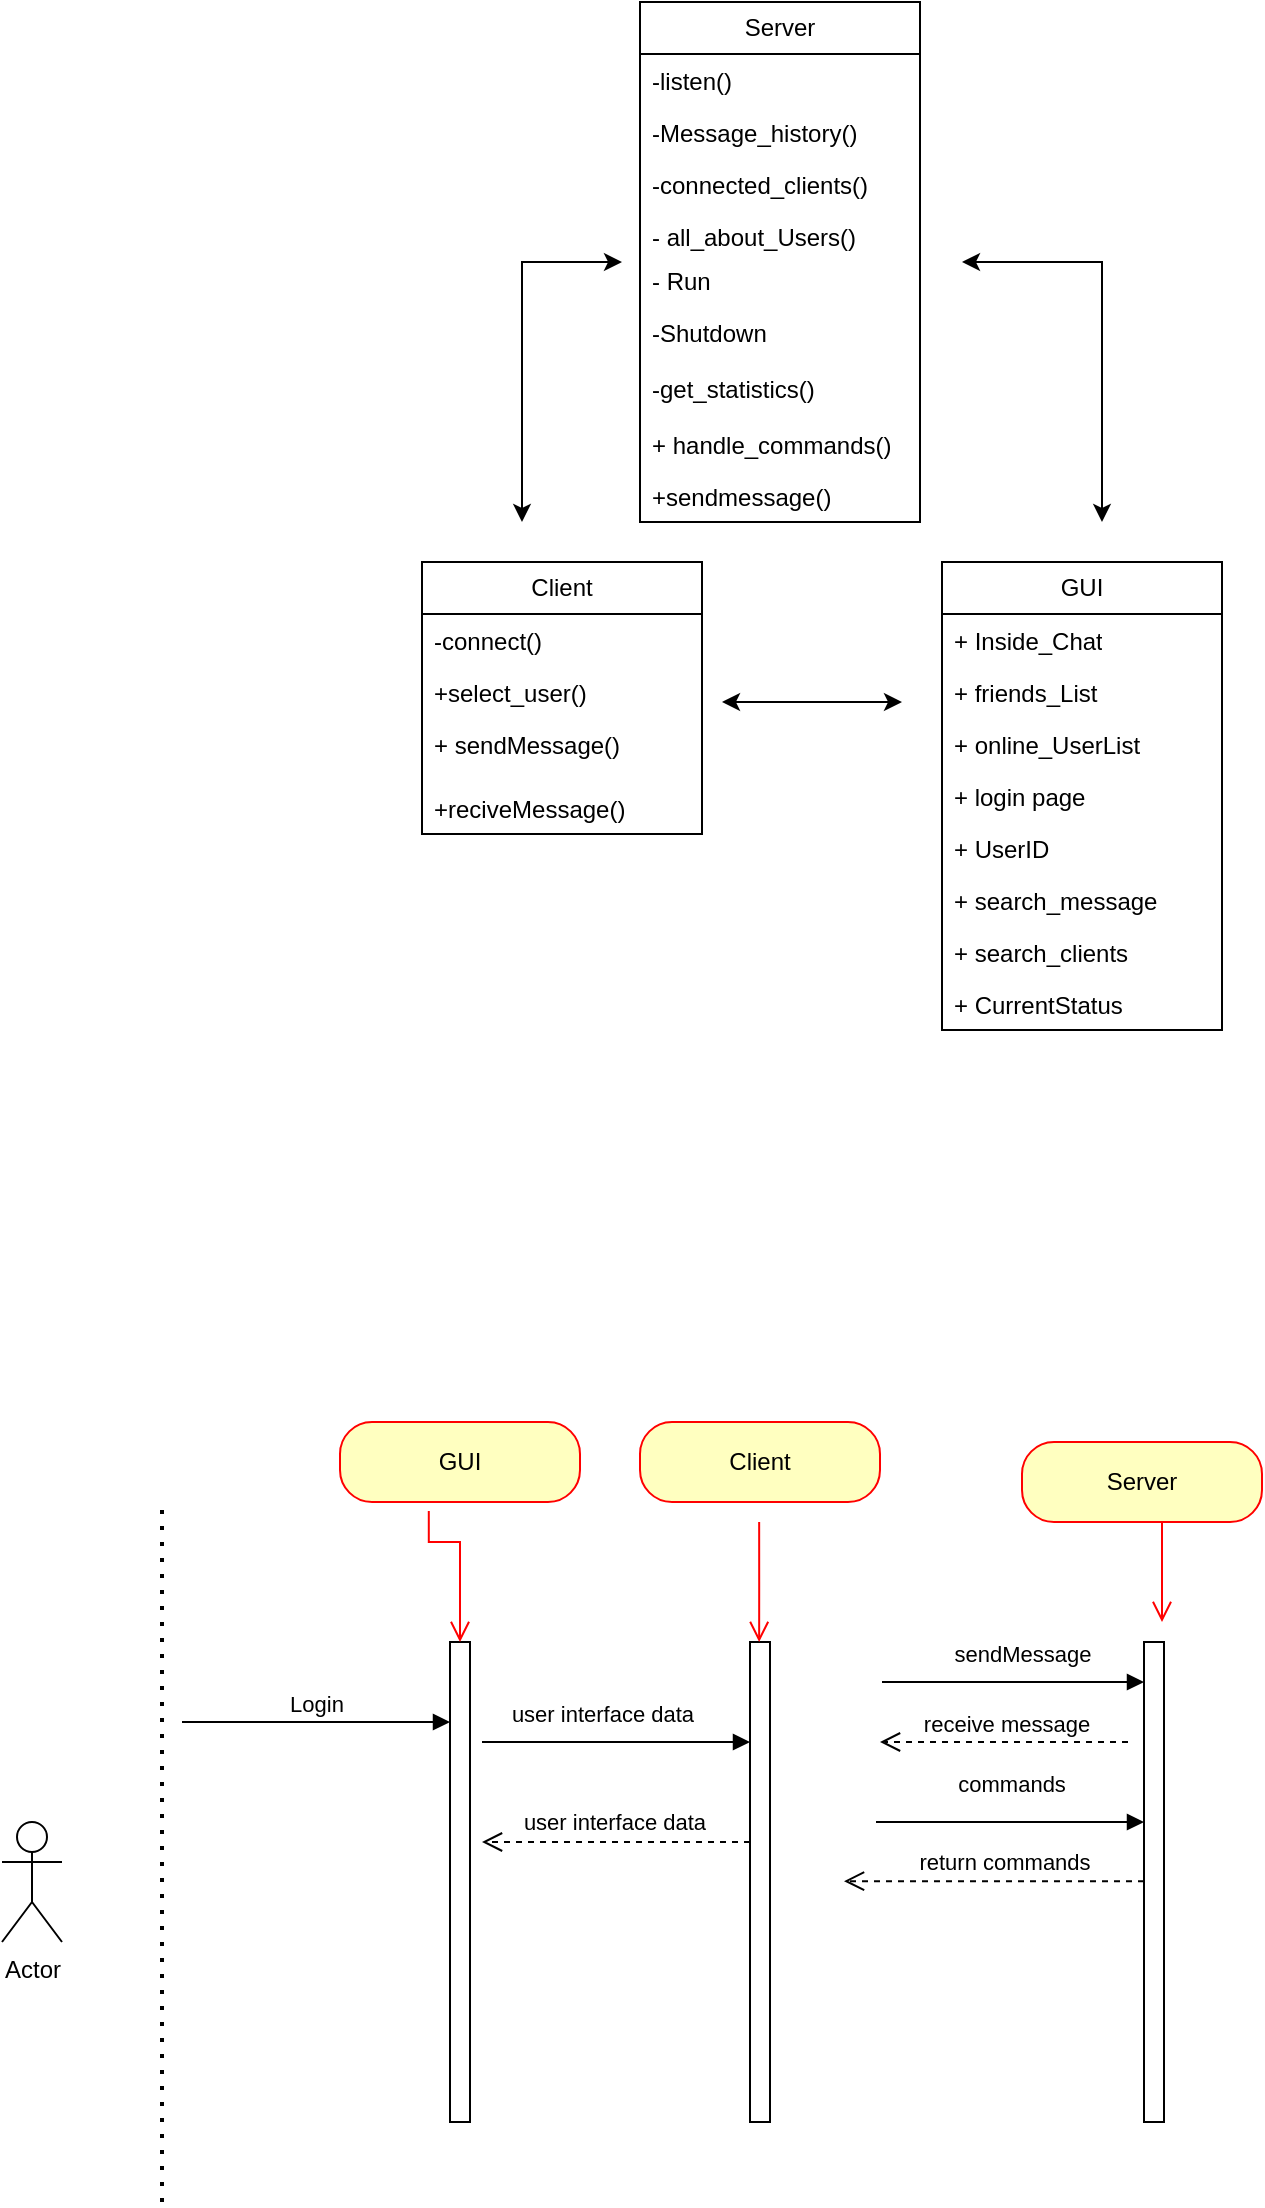 <mxfile version="24.2.5" type="device">
  <diagram name="Strona-1" id="t_JffaOxgsewduRbuf7k">
    <mxGraphModel dx="698" dy="453" grid="1" gridSize="10" guides="1" tooltips="1" connect="1" arrows="1" fold="1" page="1" pageScale="1" pageWidth="827" pageHeight="1169" math="0" shadow="0">
      <root>
        <mxCell id="0" />
        <mxCell id="1" parent="0" />
        <mxCell id="OYnm-r7L3xcN07lZun6c-1" value="Client" style="swimlane;fontStyle=0;childLayout=stackLayout;horizontal=1;startSize=26;fillColor=none;horizontalStack=0;resizeParent=1;resizeParentMax=0;resizeLast=0;collapsible=1;marginBottom=0;whiteSpace=wrap;html=1;" parent="1" vertex="1">
          <mxGeometry x="220" y="300" width="140" height="136" as="geometry">
            <mxRectangle x="130" y="240" width="70" height="30" as="alternateBounds" />
          </mxGeometry>
        </mxCell>
        <mxCell id="OYnm-r7L3xcN07lZun6c-24" value="-connect()" style="text;strokeColor=none;fillColor=none;align=left;verticalAlign=top;spacingLeft=4;spacingRight=4;overflow=hidden;rotatable=0;points=[[0,0.5],[1,0.5]];portConstraint=eastwest;whiteSpace=wrap;html=1;" parent="OYnm-r7L3xcN07lZun6c-1" vertex="1">
          <mxGeometry y="26" width="140" height="26" as="geometry" />
        </mxCell>
        <mxCell id="NZKqjHm0eoqa6bGb91FY-17" value="+select_user()" style="text;strokeColor=none;fillColor=none;align=left;verticalAlign=top;spacingLeft=4;spacingRight=4;overflow=hidden;rotatable=0;points=[[0,0.5],[1,0.5]];portConstraint=eastwest;whiteSpace=wrap;html=1;" parent="OYnm-r7L3xcN07lZun6c-1" vertex="1">
          <mxGeometry y="52" width="140" height="26" as="geometry" />
        </mxCell>
        <mxCell id="OYnm-r7L3xcN07lZun6c-2" value="+ sendMessage()" style="text;strokeColor=none;fillColor=none;align=left;verticalAlign=top;spacingLeft=4;spacingRight=4;overflow=hidden;rotatable=0;points=[[0,0.5],[1,0.5]];portConstraint=eastwest;whiteSpace=wrap;html=1;" parent="OYnm-r7L3xcN07lZun6c-1" vertex="1">
          <mxGeometry y="78" width="140" height="32" as="geometry" />
        </mxCell>
        <mxCell id="pIcFKOAzKjiOx67GeHiu-5" value="+reciveMessage()" style="text;strokeColor=none;fillColor=none;align=left;verticalAlign=top;spacingLeft=4;spacingRight=4;overflow=hidden;rotatable=0;points=[[0,0.5],[1,0.5]];portConstraint=eastwest;whiteSpace=wrap;html=1;" vertex="1" parent="OYnm-r7L3xcN07lZun6c-1">
          <mxGeometry y="110" width="140" height="26" as="geometry" />
        </mxCell>
        <mxCell id="OYnm-r7L3xcN07lZun6c-13" value="Server" style="swimlane;fontStyle=0;childLayout=stackLayout;horizontal=1;startSize=26;fillColor=none;horizontalStack=0;resizeParent=1;resizeParentMax=0;resizeLast=0;collapsible=1;marginBottom=0;whiteSpace=wrap;html=1;" parent="1" vertex="1">
          <mxGeometry x="329" y="20" width="140" height="260" as="geometry" />
        </mxCell>
        <mxCell id="OYnm-r7L3xcN07lZun6c-23" value="&lt;div&gt;-listen()&lt;/div&gt;" style="text;strokeColor=none;fillColor=none;align=left;verticalAlign=top;spacingLeft=4;spacingRight=4;overflow=hidden;rotatable=0;points=[[0,0.5],[1,0.5]];portConstraint=eastwest;whiteSpace=wrap;html=1;" parent="OYnm-r7L3xcN07lZun6c-13" vertex="1">
          <mxGeometry y="26" width="140" height="26" as="geometry" />
        </mxCell>
        <mxCell id="OYnm-r7L3xcN07lZun6c-81" value="-Message_history()" style="text;strokeColor=none;fillColor=none;align=left;verticalAlign=top;spacingLeft=4;spacingRight=4;overflow=hidden;rotatable=0;points=[[0,0.5],[1,0.5]];portConstraint=eastwest;whiteSpace=wrap;html=1;" parent="OYnm-r7L3xcN07lZun6c-13" vertex="1">
          <mxGeometry y="52" width="140" height="26" as="geometry" />
        </mxCell>
        <mxCell id="pIcFKOAzKjiOx67GeHiu-14" value="-connected_clients()" style="text;strokeColor=none;fillColor=none;align=left;verticalAlign=top;spacingLeft=4;spacingRight=4;overflow=hidden;rotatable=0;points=[[0,0.5],[1,0.5]];portConstraint=eastwest;whiteSpace=wrap;html=1;" vertex="1" parent="OYnm-r7L3xcN07lZun6c-13">
          <mxGeometry y="78" width="140" height="26" as="geometry" />
        </mxCell>
        <mxCell id="OYnm-r7L3xcN07lZun6c-16" value="- all_about_Users()" style="text;strokeColor=none;fillColor=none;align=left;verticalAlign=top;spacingLeft=4;spacingRight=4;overflow=hidden;rotatable=0;points=[[0,0.5],[1,0.5]];portConstraint=eastwest;whiteSpace=wrap;html=1;" parent="OYnm-r7L3xcN07lZun6c-13" vertex="1">
          <mxGeometry y="104" width="140" height="22" as="geometry" />
        </mxCell>
        <mxCell id="NZKqjHm0eoqa6bGb91FY-11" value="- Run" style="text;strokeColor=none;fillColor=none;align=left;verticalAlign=top;spacingLeft=4;spacingRight=4;overflow=hidden;rotatable=0;points=[[0,0.5],[1,0.5]];portConstraint=eastwest;whiteSpace=wrap;html=1;" parent="OYnm-r7L3xcN07lZun6c-13" vertex="1">
          <mxGeometry y="126" width="140" height="26" as="geometry" />
        </mxCell>
        <mxCell id="OYnm-r7L3xcN07lZun6c-18" value="-Shutdown" style="text;strokeColor=none;fillColor=none;align=left;verticalAlign=top;spacingLeft=4;spacingRight=4;overflow=hidden;rotatable=0;points=[[0,0.5],[1,0.5]];portConstraint=eastwest;whiteSpace=wrap;html=1;" parent="OYnm-r7L3xcN07lZun6c-13" vertex="1">
          <mxGeometry y="152" width="140" height="28" as="geometry" />
        </mxCell>
        <mxCell id="pIcFKOAzKjiOx67GeHiu-17" value="-get_statistics()" style="text;strokeColor=none;fillColor=none;align=left;verticalAlign=top;spacingLeft=4;spacingRight=4;overflow=hidden;rotatable=0;points=[[0,0.5],[1,0.5]];portConstraint=eastwest;whiteSpace=wrap;html=1;" vertex="1" parent="OYnm-r7L3xcN07lZun6c-13">
          <mxGeometry y="180" width="140" height="28" as="geometry" />
        </mxCell>
        <mxCell id="pIcFKOAzKjiOx67GeHiu-16" value="+ handle_commands()" style="text;strokeColor=none;fillColor=none;align=left;verticalAlign=top;spacingLeft=4;spacingRight=4;overflow=hidden;rotatable=0;points=[[0,0.5],[1,0.5]];portConstraint=eastwest;whiteSpace=wrap;html=1;" vertex="1" parent="OYnm-r7L3xcN07lZun6c-13">
          <mxGeometry y="208" width="140" height="26" as="geometry" />
        </mxCell>
        <mxCell id="pIcFKOAzKjiOx67GeHiu-9" value="+sendmessage()" style="text;strokeColor=none;fillColor=none;align=left;verticalAlign=top;spacingLeft=4;spacingRight=4;overflow=hidden;rotatable=0;points=[[0,0.5],[1,0.5]];portConstraint=eastwest;whiteSpace=wrap;html=1;" vertex="1" parent="OYnm-r7L3xcN07lZun6c-13">
          <mxGeometry y="234" width="140" height="26" as="geometry" />
        </mxCell>
        <mxCell id="OYnm-r7L3xcN07lZun6c-26" value="Actor" style="shape=umlActor;verticalLabelPosition=bottom;verticalAlign=top;html=1;" parent="1" vertex="1">
          <mxGeometry x="10" y="930" width="30" height="60" as="geometry" />
        </mxCell>
        <mxCell id="OYnm-r7L3xcN07lZun6c-27" value="" style="html=1;points=[[0,0,0,0,5],[0,1,0,0,-5],[1,0,0,0,5],[1,1,0,0,-5]];perimeter=orthogonalPerimeter;outlineConnect=0;targetShapes=umlLifeline;portConstraint=eastwest;newEdgeStyle={&quot;curved&quot;:0,&quot;rounded&quot;:0};direction=west;" parent="1" vertex="1">
          <mxGeometry x="384" y="840" width="10" height="240" as="geometry" />
        </mxCell>
        <mxCell id="OYnm-r7L3xcN07lZun6c-28" value="user interface data" style="html=1;verticalAlign=bottom;endArrow=block;curved=0;rounded=0;entryX=1;entryY=1;entryDx=0;entryDy=-5;entryPerimeter=0;" parent="1" edge="1">
          <mxGeometry x="-0.104" y="5" relative="1" as="geometry">
            <mxPoint x="250" y="890" as="sourcePoint" />
            <mxPoint x="384" y="890" as="targetPoint" />
            <Array as="points">
              <mxPoint x="310" y="890" />
              <mxPoint x="330" y="890" />
            </Array>
            <mxPoint as="offset" />
          </mxGeometry>
        </mxCell>
        <mxCell id="OYnm-r7L3xcN07lZun6c-55" value="Client" style="rounded=1;whiteSpace=wrap;html=1;arcSize=40;fontColor=#000000;fillColor=#ffffc0;strokeColor=#ff0000;" parent="1" vertex="1">
          <mxGeometry x="329" y="730" width="120" height="40" as="geometry" />
        </mxCell>
        <mxCell id="OYnm-r7L3xcN07lZun6c-56" value="" style="edgeStyle=orthogonalEdgeStyle;html=1;verticalAlign=bottom;endArrow=open;endSize=8;strokeColor=#ff0000;rounded=0;" parent="1" edge="1">
          <mxGeometry relative="1" as="geometry">
            <mxPoint x="388.58" y="840" as="targetPoint" />
            <mxPoint x="388.58" y="780" as="sourcePoint" />
            <Array as="points">
              <mxPoint x="388.58" y="810" />
              <mxPoint x="388.58" y="810" />
            </Array>
          </mxGeometry>
        </mxCell>
        <mxCell id="OYnm-r7L3xcN07lZun6c-60" value="Login" style="html=1;verticalAlign=bottom;endArrow=block;curved=0;rounded=0;entryX=1;entryY=1;entryDx=0;entryDy=-5;entryPerimeter=0;" parent="1" edge="1">
          <mxGeometry relative="1" as="geometry">
            <mxPoint x="100" y="880" as="sourcePoint" />
            <mxPoint x="234" y="880" as="targetPoint" />
          </mxGeometry>
        </mxCell>
        <mxCell id="OYnm-r7L3xcN07lZun6c-61" value="" style="html=1;points=[[0,0,0,0,5],[0,1,0,0,-5],[1,0,0,0,5],[1,1,0,0,-5]];perimeter=orthogonalPerimeter;outlineConnect=0;targetShapes=umlLifeline;portConstraint=eastwest;newEdgeStyle={&quot;curved&quot;:0,&quot;rounded&quot;:0};direction=west;" parent="1" vertex="1">
          <mxGeometry x="581" y="840" width="10" height="240" as="geometry" />
        </mxCell>
        <mxCell id="OYnm-r7L3xcN07lZun6c-62" value="sendMessage" style="html=1;verticalAlign=bottom;endArrow=block;curved=0;rounded=0;entryX=1;entryY=1;entryDx=0;entryDy=-5;entryPerimeter=0;" parent="1" edge="1">
          <mxGeometry x="0.06" y="5" relative="1" as="geometry">
            <mxPoint x="450" y="860" as="sourcePoint" />
            <mxPoint x="581" y="860" as="targetPoint" />
            <mxPoint as="offset" />
          </mxGeometry>
        </mxCell>
        <mxCell id="OYnm-r7L3xcN07lZun6c-64" value="Server" style="rounded=1;whiteSpace=wrap;html=1;arcSize=40;fontColor=#000000;fillColor=#ffffc0;strokeColor=#ff0000;" parent="1" vertex="1">
          <mxGeometry x="520" y="740" width="120" height="40" as="geometry" />
        </mxCell>
        <mxCell id="OYnm-r7L3xcN07lZun6c-65" value="" style="edgeStyle=orthogonalEdgeStyle;html=1;verticalAlign=bottom;endArrow=open;endSize=8;strokeColor=#ff0000;rounded=0;" parent="1" source="OYnm-r7L3xcN07lZun6c-64" edge="1">
          <mxGeometry relative="1" as="geometry">
            <mxPoint x="590" y="830" as="targetPoint" />
            <Array as="points">
              <mxPoint x="590" y="810" />
              <mxPoint x="590" y="810" />
            </Array>
          </mxGeometry>
        </mxCell>
        <mxCell id="OYnm-r7L3xcN07lZun6c-95" value="" style="endArrow=none;dashed=1;html=1;dashPattern=1 3;strokeWidth=2;rounded=0;" parent="1" edge="1">
          <mxGeometry width="50" height="50" relative="1" as="geometry">
            <mxPoint x="90" y="1120" as="sourcePoint" />
            <mxPoint x="90" y="770" as="targetPoint" />
          </mxGeometry>
        </mxCell>
        <mxCell id="OYnm-r7L3xcN07lZun6c-99" value="&amp;nbsp;commands" style="html=1;verticalAlign=bottom;endArrow=block;curved=0;rounded=0;entryX=1;entryY=1;entryDx=0;entryDy=-5;entryPerimeter=0;" parent="1" edge="1">
          <mxGeometry x="-0.017" y="10" relative="1" as="geometry">
            <mxPoint x="447" y="930" as="sourcePoint" />
            <mxPoint x="581" y="930" as="targetPoint" />
            <mxPoint as="offset" />
          </mxGeometry>
        </mxCell>
        <mxCell id="OYnm-r7L3xcN07lZun6c-102" value="receive message" style="html=1;verticalAlign=bottom;endArrow=open;dashed=1;endSize=8;curved=0;rounded=0;exitX=1;exitY=0;exitDx=0;exitDy=5;exitPerimeter=0;" parent="1" edge="1">
          <mxGeometry x="-0.016" relative="1" as="geometry">
            <mxPoint x="449" y="890" as="targetPoint" />
            <mxPoint x="573" y="890" as="sourcePoint" />
            <mxPoint as="offset" />
          </mxGeometry>
        </mxCell>
        <mxCell id="OYnm-r7L3xcN07lZun6c-106" value="" style="html=1;verticalAlign=bottom;endArrow=open;dashed=1;endSize=8;curved=0;rounded=0;" parent="1" edge="1">
          <mxGeometry relative="1" as="geometry">
            <mxPoint x="431" y="959.58" as="targetPoint" />
            <mxPoint x="581" y="959.58" as="sourcePoint" />
          </mxGeometry>
        </mxCell>
        <mxCell id="OYnm-r7L3xcN07lZun6c-107" value="return commands" style="edgeLabel;html=1;align=center;verticalAlign=middle;resizable=0;points=[];" parent="OYnm-r7L3xcN07lZun6c-106" vertex="1" connectable="0">
          <mxGeometry x="-0.21" y="-4" relative="1" as="geometry">
            <mxPoint x="-11" y="-6" as="offset" />
          </mxGeometry>
        </mxCell>
        <mxCell id="OYnm-r7L3xcN07lZun6c-108" value="" style="html=1;verticalAlign=bottom;endArrow=open;dashed=1;endSize=8;curved=0;rounded=0;exitX=1;exitY=0;exitDx=0;exitDy=5;exitPerimeter=0;" parent="1" edge="1">
          <mxGeometry relative="1" as="geometry">
            <mxPoint x="250" y="940" as="targetPoint" />
            <mxPoint x="384" y="940" as="sourcePoint" />
          </mxGeometry>
        </mxCell>
        <mxCell id="OYnm-r7L3xcN07lZun6c-109" value="user interface data" style="edgeLabel;html=1;align=center;verticalAlign=middle;resizable=0;points=[];" parent="OYnm-r7L3xcN07lZun6c-108" vertex="1" connectable="0">
          <mxGeometry x="-0.21" y="-4" relative="1" as="geometry">
            <mxPoint x="-15" y="-6" as="offset" />
          </mxGeometry>
        </mxCell>
        <mxCell id="NZKqjHm0eoqa6bGb91FY-5" value="GUI" style="swimlane;fontStyle=0;childLayout=stackLayout;horizontal=1;startSize=26;fillColor=none;horizontalStack=0;resizeParent=1;resizeParentMax=0;resizeLast=0;collapsible=1;marginBottom=0;whiteSpace=wrap;html=1;" parent="1" vertex="1">
          <mxGeometry x="480" y="300" width="140" height="234" as="geometry" />
        </mxCell>
        <mxCell id="NZKqjHm0eoqa6bGb91FY-7" value="+ Inside_Chat" style="text;strokeColor=none;fillColor=none;align=left;verticalAlign=top;spacingLeft=4;spacingRight=4;overflow=hidden;rotatable=0;points=[[0,0.5],[1,0.5]];portConstraint=eastwest;whiteSpace=wrap;html=1;" parent="NZKqjHm0eoqa6bGb91FY-5" vertex="1">
          <mxGeometry y="26" width="140" height="26" as="geometry" />
        </mxCell>
        <mxCell id="NZKqjHm0eoqa6bGb91FY-8" value="+ friends_List" style="text;strokeColor=none;fillColor=none;align=left;verticalAlign=top;spacingLeft=4;spacingRight=4;overflow=hidden;rotatable=0;points=[[0,0.5],[1,0.5]];portConstraint=eastwest;whiteSpace=wrap;html=1;" parent="NZKqjHm0eoqa6bGb91FY-5" vertex="1">
          <mxGeometry y="52" width="140" height="26" as="geometry" />
        </mxCell>
        <mxCell id="NZKqjHm0eoqa6bGb91FY-24" value="+ online_UserList" style="text;strokeColor=none;fillColor=none;align=left;verticalAlign=top;spacingLeft=4;spacingRight=4;overflow=hidden;rotatable=0;points=[[0,0.5],[1,0.5]];portConstraint=eastwest;whiteSpace=wrap;html=1;" parent="NZKqjHm0eoqa6bGb91FY-5" vertex="1">
          <mxGeometry y="78" width="140" height="26" as="geometry" />
        </mxCell>
        <mxCell id="OYnm-r7L3xcN07lZun6c-86" value="+ login page" style="text;strokeColor=none;fillColor=none;align=left;verticalAlign=top;spacingLeft=4;spacingRight=4;overflow=hidden;rotatable=0;points=[[0,0.5],[1,0.5]];portConstraint=eastwest;whiteSpace=wrap;html=1;" parent="NZKqjHm0eoqa6bGb91FY-5" vertex="1">
          <mxGeometry y="104" width="140" height="26" as="geometry" />
        </mxCell>
        <mxCell id="OYnm-r7L3xcN07lZun6c-87" value="+ UserID" style="text;strokeColor=none;fillColor=none;align=left;verticalAlign=top;spacingLeft=4;spacingRight=4;overflow=hidden;rotatable=0;points=[[0,0.5],[1,0.5]];portConstraint=eastwest;whiteSpace=wrap;html=1;" parent="NZKqjHm0eoqa6bGb91FY-5" vertex="1">
          <mxGeometry y="130" width="140" height="26" as="geometry" />
        </mxCell>
        <mxCell id="pIcFKOAzKjiOx67GeHiu-18" value="+ search_message" style="text;strokeColor=none;fillColor=none;align=left;verticalAlign=top;spacingLeft=4;spacingRight=4;overflow=hidden;rotatable=0;points=[[0,0.5],[1,0.5]];portConstraint=eastwest;whiteSpace=wrap;html=1;" vertex="1" parent="NZKqjHm0eoqa6bGb91FY-5">
          <mxGeometry y="156" width="140" height="26" as="geometry" />
        </mxCell>
        <mxCell id="pIcFKOAzKjiOx67GeHiu-19" value="+ search_clients" style="text;strokeColor=none;fillColor=none;align=left;verticalAlign=top;spacingLeft=4;spacingRight=4;overflow=hidden;rotatable=0;points=[[0,0.5],[1,0.5]];portConstraint=eastwest;whiteSpace=wrap;html=1;" vertex="1" parent="NZKqjHm0eoqa6bGb91FY-5">
          <mxGeometry y="182" width="140" height="26" as="geometry" />
        </mxCell>
        <mxCell id="OYnm-r7L3xcN07lZun6c-88" value="+ CurrentStatus" style="text;strokeColor=none;fillColor=none;align=left;verticalAlign=top;spacingLeft=4;spacingRight=4;overflow=hidden;rotatable=0;points=[[0,0.5],[1,0.5]];portConstraint=eastwest;whiteSpace=wrap;html=1;" parent="NZKqjHm0eoqa6bGb91FY-5" vertex="1">
          <mxGeometry y="208" width="140" height="26" as="geometry" />
        </mxCell>
        <mxCell id="pIcFKOAzKjiOx67GeHiu-10" value="" style="endArrow=classic;startArrow=classic;html=1;rounded=0;" edge="1" parent="1">
          <mxGeometry width="50" height="50" relative="1" as="geometry">
            <mxPoint x="270" y="280" as="sourcePoint" />
            <mxPoint x="320" y="150" as="targetPoint" />
            <Array as="points">
              <mxPoint x="270" y="150" />
            </Array>
          </mxGeometry>
        </mxCell>
        <mxCell id="pIcFKOAzKjiOx67GeHiu-11" value="" style="endArrow=classic;startArrow=classic;html=1;rounded=0;" edge="1" parent="1">
          <mxGeometry width="50" height="50" relative="1" as="geometry">
            <mxPoint x="370" y="370" as="sourcePoint" />
            <mxPoint x="460" y="370" as="targetPoint" />
            <Array as="points">
              <mxPoint x="410" y="370" />
            </Array>
          </mxGeometry>
        </mxCell>
        <mxCell id="pIcFKOAzKjiOx67GeHiu-12" value="" style="endArrow=classic;startArrow=classic;html=1;rounded=0;" edge="1" parent="1">
          <mxGeometry width="50" height="50" relative="1" as="geometry">
            <mxPoint x="490" y="150" as="sourcePoint" />
            <mxPoint x="560" y="280" as="targetPoint" />
            <Array as="points">
              <mxPoint x="520" y="150" />
              <mxPoint x="560" y="150" />
            </Array>
          </mxGeometry>
        </mxCell>
        <mxCell id="pIcFKOAzKjiOx67GeHiu-20" value="" style="html=1;points=[[0,0,0,0,5],[0,1,0,0,-5],[1,0,0,0,5],[1,1,0,0,-5]];perimeter=orthogonalPerimeter;outlineConnect=0;targetShapes=umlLifeline;portConstraint=eastwest;newEdgeStyle={&quot;curved&quot;:0,&quot;rounded&quot;:0};direction=west;" vertex="1" parent="1">
          <mxGeometry x="234" y="840" width="10" height="240" as="geometry" />
        </mxCell>
        <mxCell id="pIcFKOAzKjiOx67GeHiu-21" value="GUI" style="rounded=1;whiteSpace=wrap;html=1;arcSize=40;fontColor=#000000;fillColor=#ffffc0;strokeColor=#ff0000;" vertex="1" parent="1">
          <mxGeometry x="179" y="730" width="120" height="40" as="geometry" />
        </mxCell>
        <mxCell id="pIcFKOAzKjiOx67GeHiu-22" value="" style="edgeStyle=orthogonalEdgeStyle;html=1;verticalAlign=bottom;endArrow=open;endSize=8;strokeColor=#ff0000;rounded=0;exitX=0.37;exitY=1.111;exitDx=0;exitDy=0;exitPerimeter=0;" edge="1" parent="1" source="pIcFKOAzKjiOx67GeHiu-21" target="pIcFKOAzKjiOx67GeHiu-20">
          <mxGeometry relative="1" as="geometry">
            <mxPoint x="525" y="830" as="targetPoint" />
            <mxPoint x="500" y="790" as="sourcePoint" />
            <Array as="points">
              <mxPoint x="223" y="790" />
              <mxPoint x="239" y="790" />
            </Array>
          </mxGeometry>
        </mxCell>
      </root>
    </mxGraphModel>
  </diagram>
</mxfile>
